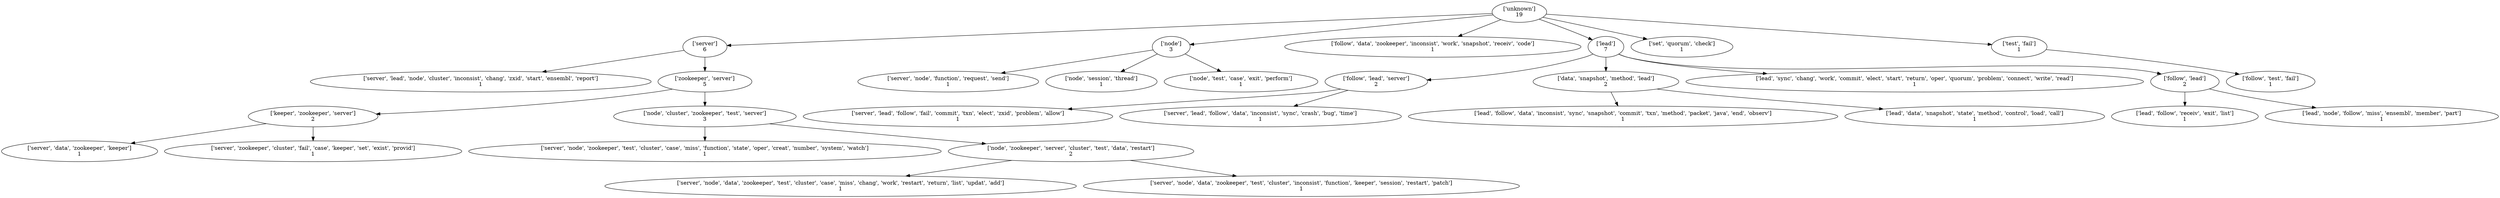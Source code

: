 strict digraph  {
	"['unknown']
19" -> "['server']
6";
	"['unknown']
19" -> "['node']
3";
	"['unknown']
19" -> "['follow', 'data', 'zookeeper', 'inconsist', 'work', 'snapshot', 'receiv', 'code']
1";
	"['unknown']
19" -> "['lead']
7";
	"['unknown']
19" -> "['set', 'quorum', 'check']
1";
	"['unknown']
19" -> "['test', 'fail']
1";
	"['server']
6" -> "['server', 'lead', 'node', 'cluster', 'inconsist', 'chang', 'zxid', 'start', 'ensembl', 'report']
1";
	"['server']
6" -> "['zookeeper', 'server']
5";
	"['node']
3" -> "['server', 'node', 'function', 'request', 'send']
1";
	"['node']
3" -> "['node', 'session', 'thread']
1";
	"['node']
3" -> "['node', 'test', 'case', 'exit', 'perform']
1";
	"['lead']
7" -> "['follow', 'lead', 'server']
2";
	"['lead']
7" -> "['data', 'snapshot', 'method', 'lead']
2";
	"['lead']
7" -> "['lead', 'sync', 'chang', 'work', 'commit', 'elect', 'start', 'return', 'oper', 'quorum', 'problem', 'connect', 'write', 'read']
\
1";
	"['lead']
7" -> "['follow', 'lead']
2";
	"['test', 'fail']
1" -> "['follow', 'test', 'fail']
1";
	"['zookeeper', 'server']
5" -> "['keeper', 'zookeeper', 'server']
2";
	"['zookeeper', 'server']
5" -> "['node', 'cluster', 'zookeeper', 'test', 'server']
3";
	"['follow', 'lead', 'server']
2" -> "['server', 'lead', 'follow', 'fail', 'commit', 'txn', 'elect', 'zxid', 'problem', 'allow']
1";
	"['follow', 'lead', 'server']
2" -> "['server', 'lead', 'follow', 'data', 'inconsist', 'sync', 'crash', 'bug', 'time']
1";
	"['data', 'snapshot', 'method', 'lead']
2" -> "['lead', 'follow', 'data', 'inconsist', 'sync', 'snapshot', 'commit', 'txn', 'method', 'packet', 'java', 'end', 'observ']
1";
	"['data', 'snapshot', 'method', 'lead']
2" -> "['lead', 'data', 'snapshot', 'state', 'method', 'control', 'load', 'call']
1";
	"['follow', 'lead']
2" -> "['lead', 'follow', 'receiv', 'exit', 'list']
1";
	"['follow', 'lead']
2" -> "['lead', 'node', 'follow', 'miss', 'ensembl', 'member', 'part']
1";
	"['keeper', 'zookeeper', 'server']
2" -> "['server', 'data', 'zookeeper', 'keeper']
1";
	"['keeper', 'zookeeper', 'server']
2" -> "['server', 'zookeeper', 'cluster', 'fail', 'case', 'keeper', 'set', 'exist', 'provid']
1";
	"['node', 'cluster', 'zookeeper', 'test', 'server']
3" -> "['server', 'node', 'zookeeper', 'test', 'cluster', 'case', 'miss', 'function', 'state', 'oper', 'creat', 'number', 'system', 'watch']
\
1";
	"['node', 'cluster', 'zookeeper', 'test', 'server']
3" -> "['node', 'zookeeper', 'server', 'cluster', 'test', 'data', 'restart']
2";
	"['node', 'zookeeper', 'server', 'cluster', 'test', 'data', 'restart']
2" -> "['server', 'node', 'data', 'zookeeper', 'test', 'cluster', 'case', 'miss', 'chang', 'work', 'restart', 'return', 'list', 'updat', '\
add']
1";
	"['node', 'zookeeper', 'server', 'cluster', 'test', 'data', 'restart']
2" -> "['server', 'node', 'data', 'zookeeper', 'test', 'cluster', 'inconsist', 'function', 'keeper', 'session', 'restart', 'patch']
1";
}
